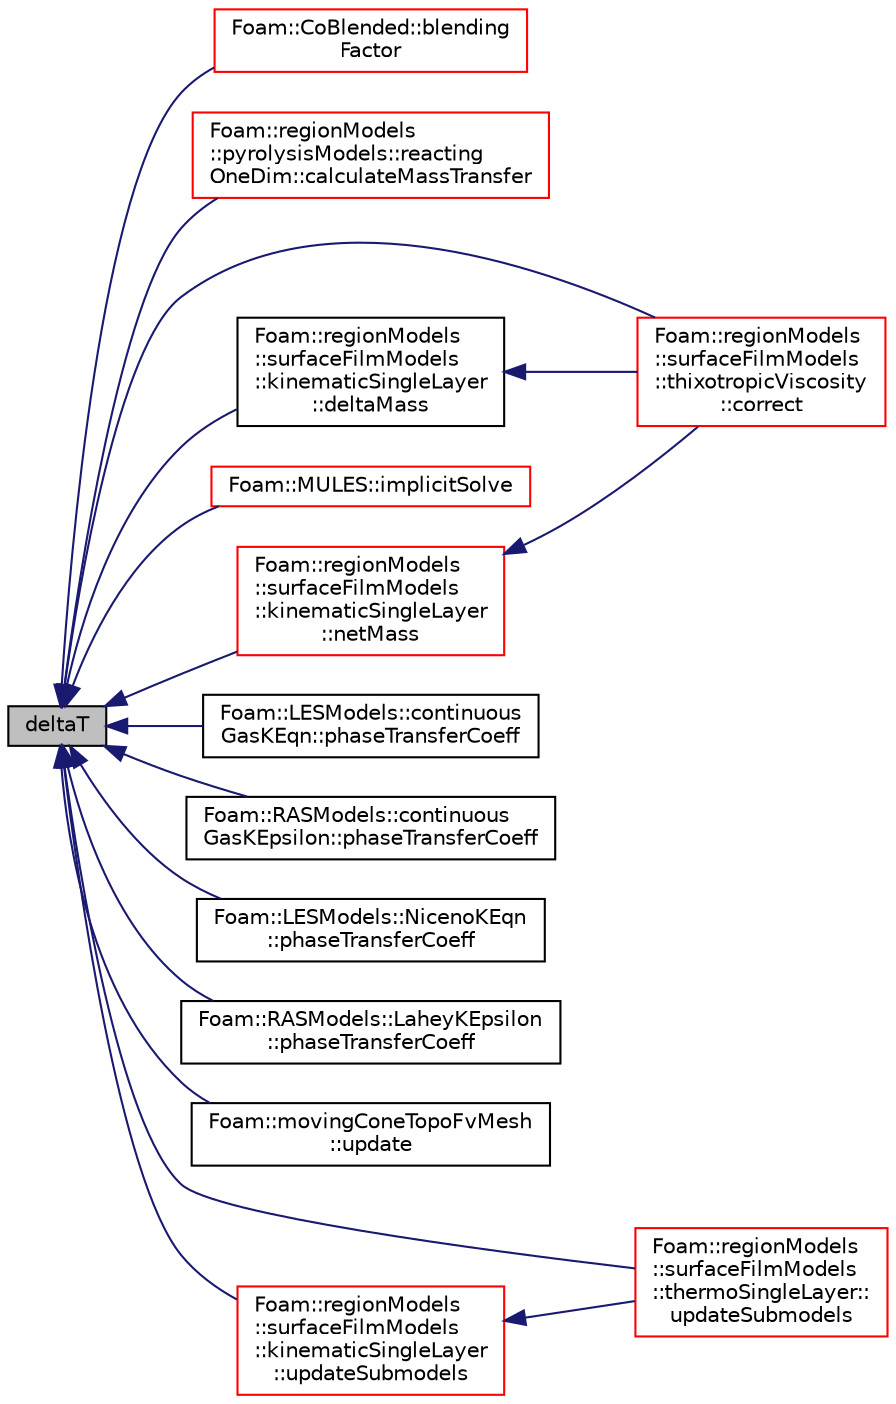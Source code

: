 digraph "deltaT"
{
  bgcolor="transparent";
  edge [fontname="Helvetica",fontsize="10",labelfontname="Helvetica",labelfontsize="10"];
  node [fontname="Helvetica",fontsize="10",shape=record];
  rankdir="LR";
  Node3877 [label="deltaT",height=0.2,width=0.4,color="black", fillcolor="grey75", style="filled", fontcolor="black"];
  Node3877 -> Node3878 [dir="back",color="midnightblue",fontsize="10",style="solid",fontname="Helvetica"];
  Node3878 [label="Foam::CoBlended::blending\lFactor",height=0.2,width=0.4,color="red",URL="$a23985.html#a04e8a7d5e7e25e7b04e427a68885ab2b",tooltip="Return the face-based blending factor. "];
  Node3877 -> Node3884 [dir="back",color="midnightblue",fontsize="10",style="solid",fontname="Helvetica"];
  Node3884 [label="Foam::regionModels\l::pyrolysisModels::reacting\lOneDim::calculateMassTransfer",height=0.2,width=0.4,color="red",URL="$a30053.html#aebd682c7a3b4af9a49c23c154d966dde",tooltip="Mass check. "];
  Node3877 -> Node3886 [dir="back",color="midnightblue",fontsize="10",style="solid",fontname="Helvetica"];
  Node3886 [label="Foam::regionModels\l::surfaceFilmModels\l::thixotropicViscosity\l::correct",height=0.2,width=0.4,color="red",URL="$a30229.html#a2e639533765b4cde1bd3d0f0c528aa6c",tooltip="Correct. "];
  Node3877 -> Node3888 [dir="back",color="midnightblue",fontsize="10",style="solid",fontname="Helvetica"];
  Node3888 [label="Foam::regionModels\l::surfaceFilmModels\l::kinematicSingleLayer\l::deltaMass",height=0.2,width=0.4,color="black",URL="$a30117.html#a48438cdd51a0c56bc7273d90e08ebec2",tooltip="Return the change in film mass due to sources/sinks. "];
  Node3888 -> Node3886 [dir="back",color="midnightblue",fontsize="10",style="solid",fontname="Helvetica"];
  Node3877 -> Node3889 [dir="back",color="midnightblue",fontsize="10",style="solid",fontname="Helvetica"];
  Node3889 [label="Foam::MULES::implicitSolve",height=0.2,width=0.4,color="red",URL="$a21864.html#af3ebc5af31512182ee43a56e994f4aaf"];
  Node3877 -> Node3892 [dir="back",color="midnightblue",fontsize="10",style="solid",fontname="Helvetica"];
  Node3892 [label="Foam::regionModels\l::surfaceFilmModels\l::kinematicSingleLayer\l::netMass",height=0.2,width=0.4,color="red",URL="$a30117.html#aea82ba05db23193d56639def808a6154",tooltip="Return the net film mass available over the next integration. "];
  Node3892 -> Node3886 [dir="back",color="midnightblue",fontsize="10",style="solid",fontname="Helvetica"];
  Node3877 -> Node3895 [dir="back",color="midnightblue",fontsize="10",style="solid",fontname="Helvetica"];
  Node3895 [label="Foam::LESModels::continuous\lGasKEqn::phaseTransferCoeff",height=0.2,width=0.4,color="black",URL="$a32081.html#a77730349d149826f1f8dd7b9b67bb169"];
  Node3877 -> Node3896 [dir="back",color="midnightblue",fontsize="10",style="solid",fontname="Helvetica"];
  Node3896 [label="Foam::RASModels::continuous\lGasKEpsilon::phaseTransferCoeff",height=0.2,width=0.4,color="black",URL="$a32097.html#a77730349d149826f1f8dd7b9b67bb169"];
  Node3877 -> Node3897 [dir="back",color="midnightblue",fontsize="10",style="solid",fontname="Helvetica"];
  Node3897 [label="Foam::LESModels::NicenoKEqn\l::phaseTransferCoeff",height=0.2,width=0.4,color="black",URL="$a32085.html#a77730349d149826f1f8dd7b9b67bb169"];
  Node3877 -> Node3898 [dir="back",color="midnightblue",fontsize="10",style="solid",fontname="Helvetica"];
  Node3898 [label="Foam::RASModels::LaheyKEpsilon\l::phaseTransferCoeff",height=0.2,width=0.4,color="black",URL="$a32105.html#a77730349d149826f1f8dd7b9b67bb169"];
  Node3877 -> Node3899 [dir="back",color="midnightblue",fontsize="10",style="solid",fontname="Helvetica"];
  Node3899 [label="Foam::movingConeTopoFvMesh\l::update",height=0.2,width=0.4,color="black",URL="$a31821.html#aa2aac016e2bf7b5bd2b271786c2791aa",tooltip="Update the mesh for both mesh motion and topology change. "];
  Node3877 -> Node3900 [dir="back",color="midnightblue",fontsize="10",style="solid",fontname="Helvetica"];
  Node3900 [label="Foam::regionModels\l::surfaceFilmModels\l::thermoSingleLayer::\lupdateSubmodels",height=0.2,width=0.4,color="red",URL="$a30265.html#ac501f71648abc1a44b77ea4fcb9b2732",tooltip="Update the film sub-models. "];
  Node3877 -> Node3902 [dir="back",color="midnightblue",fontsize="10",style="solid",fontname="Helvetica"];
  Node3902 [label="Foam::regionModels\l::surfaceFilmModels\l::kinematicSingleLayer\l::updateSubmodels",height=0.2,width=0.4,color="red",URL="$a30117.html#ac501f71648abc1a44b77ea4fcb9b2732",tooltip="Update the film sub-models. "];
  Node3902 -> Node3900 [dir="back",color="midnightblue",fontsize="10",style="solid",fontname="Helvetica"];
}
